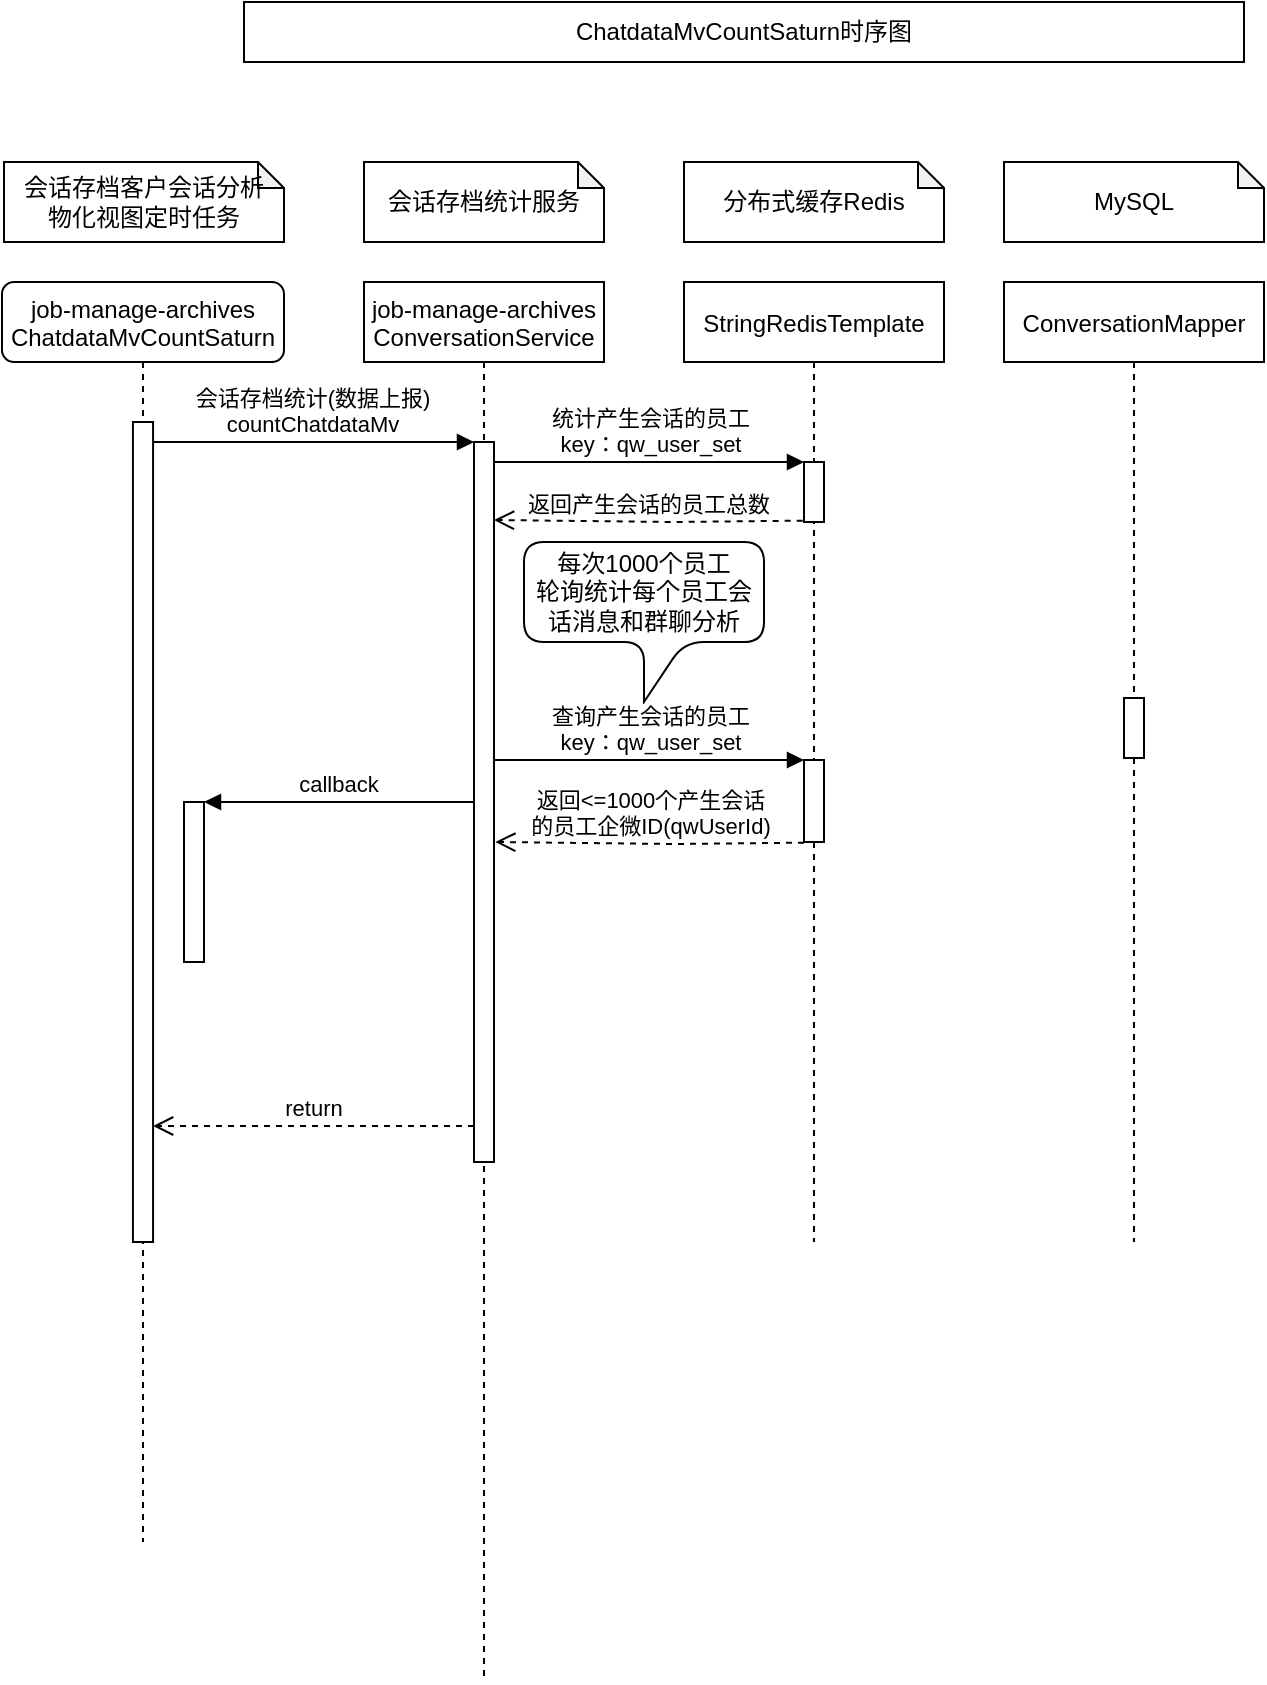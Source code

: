 <mxfile version="17.4.3" type="github">
  <diagram id="kgpKYQtTHZ0yAKxKKP6v" name="Page-1">
    <mxGraphModel dx="782" dy="436" grid="1" gridSize="10" guides="1" tooltips="1" connect="1" arrows="1" fold="1" page="1" pageScale="1" pageWidth="850" pageHeight="1100" math="0" shadow="0">
      <root>
        <mxCell id="0" />
        <mxCell id="1" parent="0" />
        <mxCell id="3nuBFxr9cyL0pnOWT2aG-5" value="job-manage-archives&#xa;ConversationService" style="shape=umlLifeline;perimeter=lifelinePerimeter;container=1;collapsible=0;recursiveResize=0;rounded=0;shadow=0;strokeWidth=1;" parent="1" vertex="1">
          <mxGeometry x="280" y="160" width="120" height="700" as="geometry" />
        </mxCell>
        <mxCell id="3nuBFxr9cyL0pnOWT2aG-6" value="" style="points=[];perimeter=orthogonalPerimeter;rounded=0;shadow=0;strokeWidth=1;" parent="3nuBFxr9cyL0pnOWT2aG-5" vertex="1">
          <mxGeometry x="55" y="80" width="10" height="360" as="geometry" />
        </mxCell>
        <mxCell id="cPGbE8Y1nv4g0ajra35U-18" value="每次1000个员工&lt;br&gt;轮询统计每个员工会话消息和群聊分析" style="shape=callout;whiteSpace=wrap;html=1;perimeter=calloutPerimeter;rounded=1;" vertex="1" parent="3nuBFxr9cyL0pnOWT2aG-5">
          <mxGeometry x="80" y="130" width="120" height="80" as="geometry" />
        </mxCell>
        <mxCell id="3nuBFxr9cyL0pnOWT2aG-7" value="return" style="verticalAlign=bottom;endArrow=open;dashed=1;endSize=8;exitX=0;exitY=0.95;shadow=0;strokeWidth=1;" parent="1" source="3nuBFxr9cyL0pnOWT2aG-6" target="3nuBFxr9cyL0pnOWT2aG-2" edge="1">
          <mxGeometry relative="1" as="geometry">
            <mxPoint x="280" y="306" as="targetPoint" />
          </mxGeometry>
        </mxCell>
        <mxCell id="3nuBFxr9cyL0pnOWT2aG-8" value="会话存档统计(数据上报)&#xa;countChatdataMv" style="verticalAlign=bottom;endArrow=block;entryX=0;entryY=0;shadow=0;strokeWidth=1;" parent="1" source="3nuBFxr9cyL0pnOWT2aG-2" target="3nuBFxr9cyL0pnOWT2aG-6" edge="1">
          <mxGeometry relative="1" as="geometry">
            <mxPoint x="280" y="230" as="sourcePoint" />
          </mxGeometry>
        </mxCell>
        <mxCell id="3nuBFxr9cyL0pnOWT2aG-9" value="callback" style="verticalAlign=bottom;endArrow=block;entryX=1;entryY=0;shadow=0;strokeWidth=1;" parent="1" source="3nuBFxr9cyL0pnOWT2aG-6" target="3nuBFxr9cyL0pnOWT2aG-4" edge="1">
          <mxGeometry relative="1" as="geometry">
            <mxPoint x="245" y="270" as="sourcePoint" />
          </mxGeometry>
        </mxCell>
        <mxCell id="cPGbE8Y1nv4g0ajra35U-4" value="会话存档客户会话分析&lt;br&gt;物化视图定时任务" style="shape=note;whiteSpace=wrap;html=1;backgroundOutline=1;darkOpacity=0.05;size=13;" vertex="1" parent="1">
          <mxGeometry x="100" y="100" width="140" height="40" as="geometry" />
        </mxCell>
        <mxCell id="cPGbE8Y1nv4g0ajra35U-5" value="ChatdataMvCountSaturn时序图" style="rounded=0;whiteSpace=wrap;html=1;" vertex="1" parent="1">
          <mxGeometry x="220" y="20" width="500" height="30" as="geometry" />
        </mxCell>
        <mxCell id="cPGbE8Y1nv4g0ajra35U-8" value="会话存档统计服务" style="shape=note;whiteSpace=wrap;html=1;backgroundOutline=1;darkOpacity=0.05;size=13;" vertex="1" parent="1">
          <mxGeometry x="280" y="100" width="120" height="40" as="geometry" />
        </mxCell>
        <mxCell id="cPGbE8Y1nv4g0ajra35U-11" value="分布式缓存Redis" style="shape=note;whiteSpace=wrap;html=1;backgroundOutline=1;darkOpacity=0.05;size=13;" vertex="1" parent="1">
          <mxGeometry x="440" y="100" width="130" height="40" as="geometry" />
        </mxCell>
        <mxCell id="cPGbE8Y1nv4g0ajra35U-12" value="StringRedisTemplate" style="shape=umlLifeline;perimeter=lifelinePerimeter;container=1;collapsible=0;recursiveResize=0;rounded=0;shadow=0;strokeWidth=1;" vertex="1" parent="1">
          <mxGeometry x="440" y="160" width="130" height="480" as="geometry" />
        </mxCell>
        <mxCell id="cPGbE8Y1nv4g0ajra35U-13" value="" style="points=[];perimeter=orthogonalPerimeter;rounded=0;shadow=0;strokeWidth=1;" vertex="1" parent="cPGbE8Y1nv4g0ajra35U-12">
          <mxGeometry x="60" y="90" width="10" height="30" as="geometry" />
        </mxCell>
        <mxCell id="cPGbE8Y1nv4g0ajra35U-25" value="" style="points=[];perimeter=orthogonalPerimeter;rounded=0;shadow=0;strokeWidth=1;" vertex="1" parent="cPGbE8Y1nv4g0ajra35U-12">
          <mxGeometry x="60" y="239" width="10" height="41" as="geometry" />
        </mxCell>
        <mxCell id="cPGbE8Y1nv4g0ajra35U-26" value="查询产生会话的员工&lt;br&gt;key：qw_user_set" style="html=1;verticalAlign=bottom;endArrow=block;rounded=0;" edge="1" parent="cPGbE8Y1nv4g0ajra35U-12">
          <mxGeometry width="80" relative="1" as="geometry">
            <mxPoint x="-95" y="239" as="sourcePoint" />
            <mxPoint x="60" y="239" as="targetPoint" />
          </mxGeometry>
        </mxCell>
        <mxCell id="cPGbE8Y1nv4g0ajra35U-16" value="统计产生会话的员工&lt;br&gt;key：qw_user_set" style="html=1;verticalAlign=bottom;endArrow=block;rounded=0;" edge="1" parent="1" source="3nuBFxr9cyL0pnOWT2aG-6">
          <mxGeometry width="80" relative="1" as="geometry">
            <mxPoint x="420" y="250" as="sourcePoint" />
            <mxPoint x="500" y="250" as="targetPoint" />
          </mxGeometry>
        </mxCell>
        <mxCell id="3nuBFxr9cyL0pnOWT2aG-4" value="" style="points=[];perimeter=orthogonalPerimeter;rounded=0;shadow=0;strokeWidth=1;" parent="1" vertex="1">
          <mxGeometry x="190" y="420" width="10" height="80" as="geometry" />
        </mxCell>
        <mxCell id="cPGbE8Y1nv4g0ajra35U-19" value="" style="group" vertex="1" connectable="0" parent="1">
          <mxGeometry x="99" y="160" width="141" height="630" as="geometry" />
        </mxCell>
        <mxCell id="3nuBFxr9cyL0pnOWT2aG-1" value="job-manage-archives&#xa;ChatdataMvCountSaturn" style="shape=umlLifeline;perimeter=lifelinePerimeter;container=0;collapsible=0;recursiveResize=0;rounded=1;shadow=0;strokeWidth=1;" parent="cPGbE8Y1nv4g0ajra35U-19" vertex="1">
          <mxGeometry width="141" height="630" as="geometry" />
        </mxCell>
        <mxCell id="3nuBFxr9cyL0pnOWT2aG-2" value="" style="points=[];perimeter=orthogonalPerimeter;rounded=0;shadow=0;strokeWidth=1;" parent="cPGbE8Y1nv4g0ajra35U-19" vertex="1">
          <mxGeometry x="65.464" y="70" width="10.071" height="410" as="geometry" />
        </mxCell>
        <mxCell id="cPGbE8Y1nv4g0ajra35U-17" value="返回产生会话的员工总数" style="html=1;verticalAlign=bottom;endArrow=open;dashed=1;endSize=8;rounded=0;exitX=-0.067;exitY=0.978;exitDx=0;exitDy=0;exitPerimeter=0;" edge="1" parent="1" source="cPGbE8Y1nv4g0ajra35U-13">
          <mxGeometry relative="1" as="geometry">
            <mxPoint x="480" y="279" as="sourcePoint" />
            <mxPoint x="345" y="279" as="targetPoint" />
            <Array as="points">
              <mxPoint x="435" y="280" />
            </Array>
          </mxGeometry>
        </mxCell>
        <mxCell id="cPGbE8Y1nv4g0ajra35U-22" value="MySQL" style="shape=note;whiteSpace=wrap;html=1;backgroundOutline=1;darkOpacity=0.05;size=13;" vertex="1" parent="1">
          <mxGeometry x="600" y="100" width="130" height="40" as="geometry" />
        </mxCell>
        <mxCell id="cPGbE8Y1nv4g0ajra35U-23" value="ConversationMapper" style="shape=umlLifeline;perimeter=lifelinePerimeter;container=1;collapsible=0;recursiveResize=0;rounded=0;shadow=0;strokeWidth=1;" vertex="1" parent="1">
          <mxGeometry x="600" y="160" width="130" height="480" as="geometry" />
        </mxCell>
        <mxCell id="cPGbE8Y1nv4g0ajra35U-24" value="" style="points=[];perimeter=orthogonalPerimeter;rounded=0;shadow=0;strokeWidth=1;" vertex="1" parent="cPGbE8Y1nv4g0ajra35U-23">
          <mxGeometry x="60" y="208" width="10" height="30" as="geometry" />
        </mxCell>
        <mxCell id="cPGbE8Y1nv4g0ajra35U-27" value="返回&amp;lt;=1000个产生会话&lt;br&gt;的员工企微ID(qwUserId)" style="html=1;verticalAlign=bottom;endArrow=open;dashed=1;endSize=8;rounded=0;exitX=-0.067;exitY=0.978;exitDx=0;exitDy=0;exitPerimeter=0;" edge="1" parent="1">
          <mxGeometry relative="1" as="geometry">
            <mxPoint x="500.0" y="440.34" as="sourcePoint" />
            <mxPoint x="345.67" y="440" as="targetPoint" />
            <Array as="points">
              <mxPoint x="435.67" y="441" />
            </Array>
          </mxGeometry>
        </mxCell>
      </root>
    </mxGraphModel>
  </diagram>
</mxfile>
